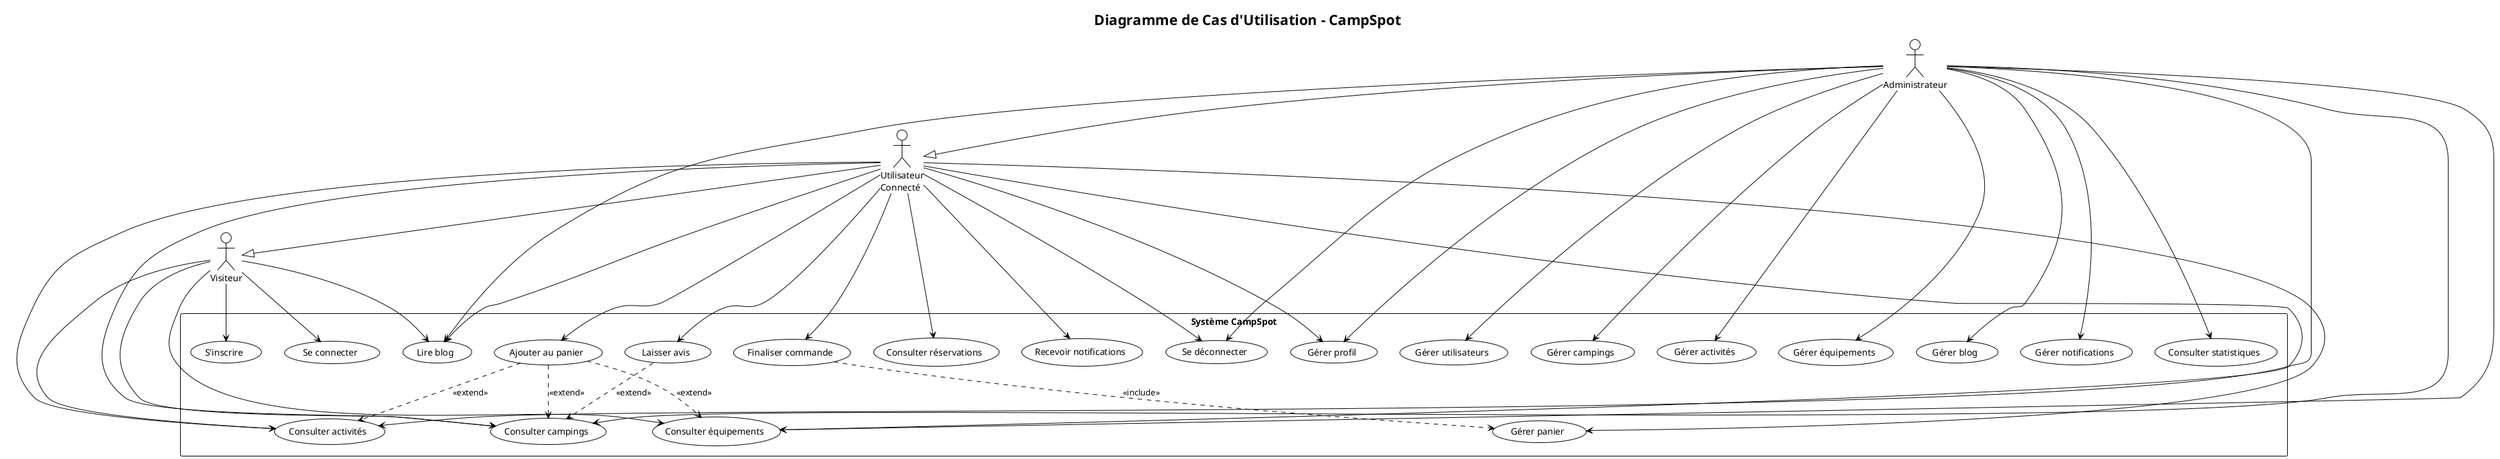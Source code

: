 @startuml CampSpot_Use_Cases
!theme plain
title Diagramme de Cas d'Utilisation - CampSpot

' Acteurs
actor "Visiteur" as Visitor
actor "Utilisateur\nConnecté" as User
actor "Administrateur" as Admin

' Système
rectangle "Système CampSpot" {
  
  ' Cas d'usage pour visiteurs
  usecase "Consulter campings" as UC1
  usecase "Consulter activités" as UC2
  usecase "Consulter équipements" as UC3
  usecase "Lire blog" as UC4
  usecase "S'inscrire" as UC5
  usecase "Se connecter" as UC6
  
  ' Cas d'usage pour utilisateurs connectés
  usecase "Gérer profil" as UC7
  usecase "Laisser avis" as UC8
  usecase "Ajouter au panier" as UC9
  usecase "Gérer panier" as UC10
  usecase "Finaliser commande" as UC11
  usecase "Consulter réservations" as UC12
  usecase "Recevoir notifications" as UC13
  usecase "Se déconnecter" as UC14
  
  ' Cas d'usage pour administrateurs
  usecase "Gérer utilisateurs" as UC15
  usecase "Gérer campings" as UC16
  usecase "Gérer activités" as UC17
  usecase "Gérer équipements" as UC18
  usecase "Gérer blog" as UC19
  usecase "Gérer notifications" as UC20
  usecase "Consulter statistiques" as UC21
  
}

' Relations visiteur
Visitor --> UC1
Visitor --> UC2
Visitor --> UC3
Visitor --> UC4
Visitor --> UC5
Visitor --> UC6

' Relations utilisateur connecté (hérite de visiteur)
User --> UC1
User --> UC2
User --> UC3
User --> UC4
User --> UC7
User --> UC8
User --> UC9
User --> UC10
User --> UC11
User --> UC12
User --> UC13
User --> UC14

' Relations administrateur (hérite d'utilisateur)
Admin --> UC1
Admin --> UC2
Admin --> UC3
Admin --> UC4
Admin --> UC7
Admin --> UC14
Admin --> UC15
Admin --> UC16
Admin --> UC17
Admin --> UC18
Admin --> UC19
Admin --> UC20
Admin --> UC21

' Extensions et inclusions
UC11 ..> UC10 : <<include>>
UC9 ..> UC1 : <<extend>>
UC9 ..> UC2 : <<extend>>
UC9 ..> UC3 : <<extend>>
UC8 ..> UC1 : <<extend>>

' Généralisation
User --|> Visitor
Admin --|> User

@enduml
